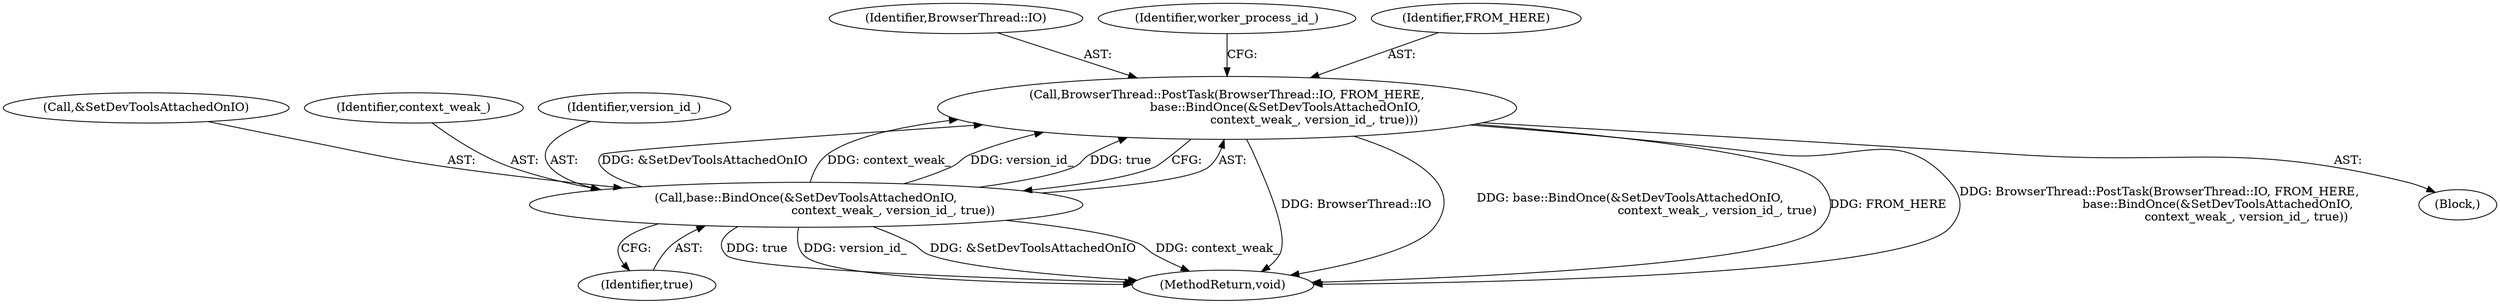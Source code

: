 digraph "0_Chrome_3c8e4852477d5b1e2da877808c998dc57db9460f_42@API" {
"1000113" [label="(Call,BrowserThread::PostTask(BrowserThread::IO, FROM_HERE,\n                               base::BindOnce(&SetDevToolsAttachedOnIO,\n                                              context_weak_, version_id_, true)))"];
"1000116" [label="(Call,base::BindOnce(&SetDevToolsAttachedOnIO,\n                                              context_weak_, version_id_, true))"];
"1000116" [label="(Call,base::BindOnce(&SetDevToolsAttachedOnIO,\n                                              context_weak_, version_id_, true))"];
"1000121" [label="(Identifier,true)"];
"1000117" [label="(Call,&SetDevToolsAttachedOnIO)"];
"1000112" [label="(Block,)"];
"1000119" [label="(Identifier,context_weak_)"];
"1000114" [label="(Identifier,BrowserThread::IO)"];
"1000123" [label="(Identifier,worker_process_id_)"];
"1000115" [label="(Identifier,FROM_HERE)"];
"1000120" [label="(Identifier,version_id_)"];
"1000139" [label="(MethodReturn,void)"];
"1000113" [label="(Call,BrowserThread::PostTask(BrowserThread::IO, FROM_HERE,\n                               base::BindOnce(&SetDevToolsAttachedOnIO,\n                                              context_weak_, version_id_, true)))"];
"1000113" -> "1000112"  [label="AST: "];
"1000113" -> "1000116"  [label="CFG: "];
"1000114" -> "1000113"  [label="AST: "];
"1000115" -> "1000113"  [label="AST: "];
"1000116" -> "1000113"  [label="AST: "];
"1000123" -> "1000113"  [label="CFG: "];
"1000113" -> "1000139"  [label="DDG: BrowserThread::IO"];
"1000113" -> "1000139"  [label="DDG: base::BindOnce(&SetDevToolsAttachedOnIO,\n                                              context_weak_, version_id_, true)"];
"1000113" -> "1000139"  [label="DDG: FROM_HERE"];
"1000113" -> "1000139"  [label="DDG: BrowserThread::PostTask(BrowserThread::IO, FROM_HERE,\n                               base::BindOnce(&SetDevToolsAttachedOnIO,\n                                              context_weak_, version_id_, true))"];
"1000116" -> "1000113"  [label="DDG: &SetDevToolsAttachedOnIO"];
"1000116" -> "1000113"  [label="DDG: context_weak_"];
"1000116" -> "1000113"  [label="DDG: version_id_"];
"1000116" -> "1000113"  [label="DDG: true"];
"1000116" -> "1000121"  [label="CFG: "];
"1000117" -> "1000116"  [label="AST: "];
"1000119" -> "1000116"  [label="AST: "];
"1000120" -> "1000116"  [label="AST: "];
"1000121" -> "1000116"  [label="AST: "];
"1000116" -> "1000139"  [label="DDG: &SetDevToolsAttachedOnIO"];
"1000116" -> "1000139"  [label="DDG: context_weak_"];
"1000116" -> "1000139"  [label="DDG: true"];
"1000116" -> "1000139"  [label="DDG: version_id_"];
}
